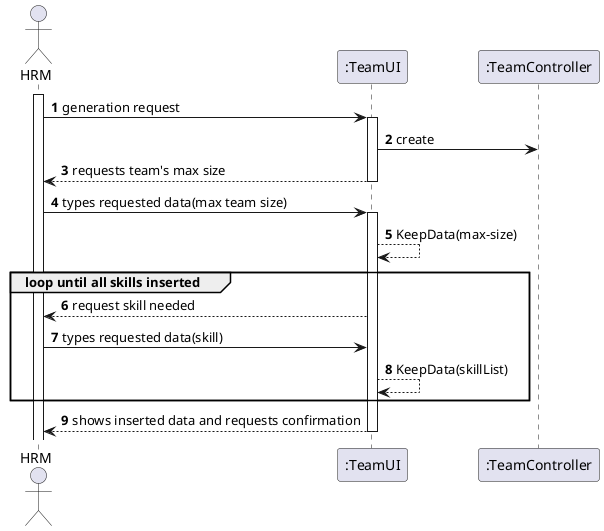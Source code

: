 @startuml
'https://plantuml.com/sequence-diagram

autonumber
actor HRM as hrm
participant ":TeamUI" as tui
participant ":TeamController" as tc
activate hrm
hrm -> tui : generation request

activate tui
    tui -> tc : create
    tui --> hrm : requests team's max size
deactivate tui

hrm -> tui : types requested data(max team size)
activate tui
    tui --> tui : KeepData(max-size)
    group loop until all skills inserted
        tui --> hrm : request skill needed
        hrm -> tui  : types requested data(skill)
        tui --> tui : KeepData(skillList)
    end group
    tui --> hrm : shows inserted data and requests confirmation
deactivate tui
@enduml
